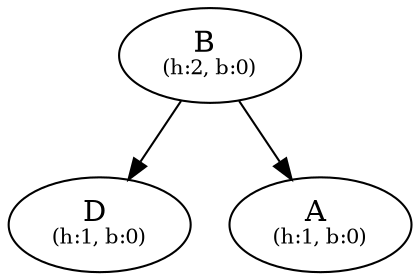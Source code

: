 digraph {
  nB [label="B" pos="0.7,1.0!" label=<B <br/><font point-size="10">(h:2, b:0)</font>>]
  nD [label="D" pos="1.4,0.0!" label=<D <br/><font point-size="10">(h:1, b:0)</font>>]
  nA [label="A" pos="0.0,0.0!" label=<A <br/><font point-size="10">(h:1, b:0)</font>>]
  nB -> nD 
  nB -> nA 
}